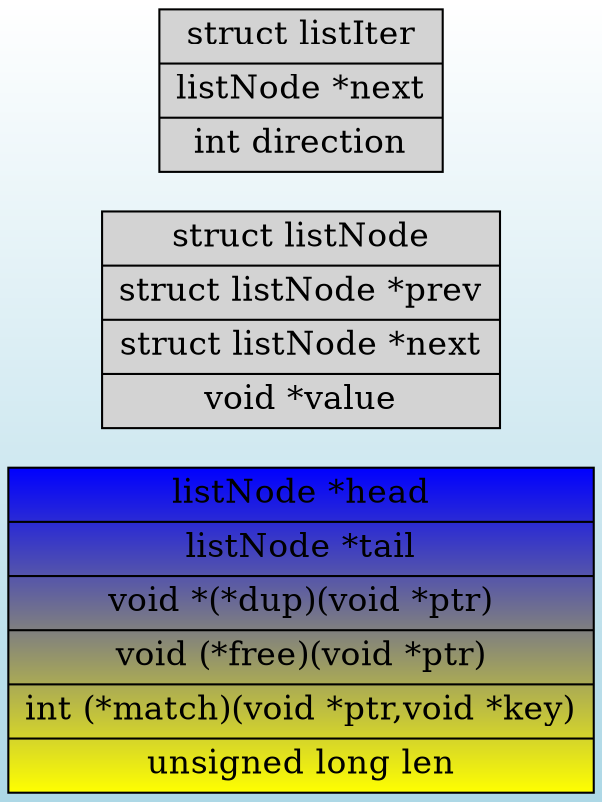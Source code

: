 digraph g{
	graph[
		rankdir = "LR"
		bgcolor = "white:lightblue"
		style="filled"
		gradientangle = 270
		];

	node[
		fontsize = "16"
		shape = "record"
		style = "filled"
		gradientangle=90
		];
	edge[
		];

	"list"[
		label = "<f0>listNode *head|listNode *tail|void *(*dup)(void *ptr)|void (*free)(void *ptr)|int (*match)(void *ptr,void *key)|unsigned long len"
		fillcolor = "yellow:blue"
		];

	"listNode"[
		label = "struct listNode|struct listNode *prev|struct listNode *next| void *value"
		];

	"listIter"[
		label = "struct listIter|listNode *next|int direction"
		];
}
